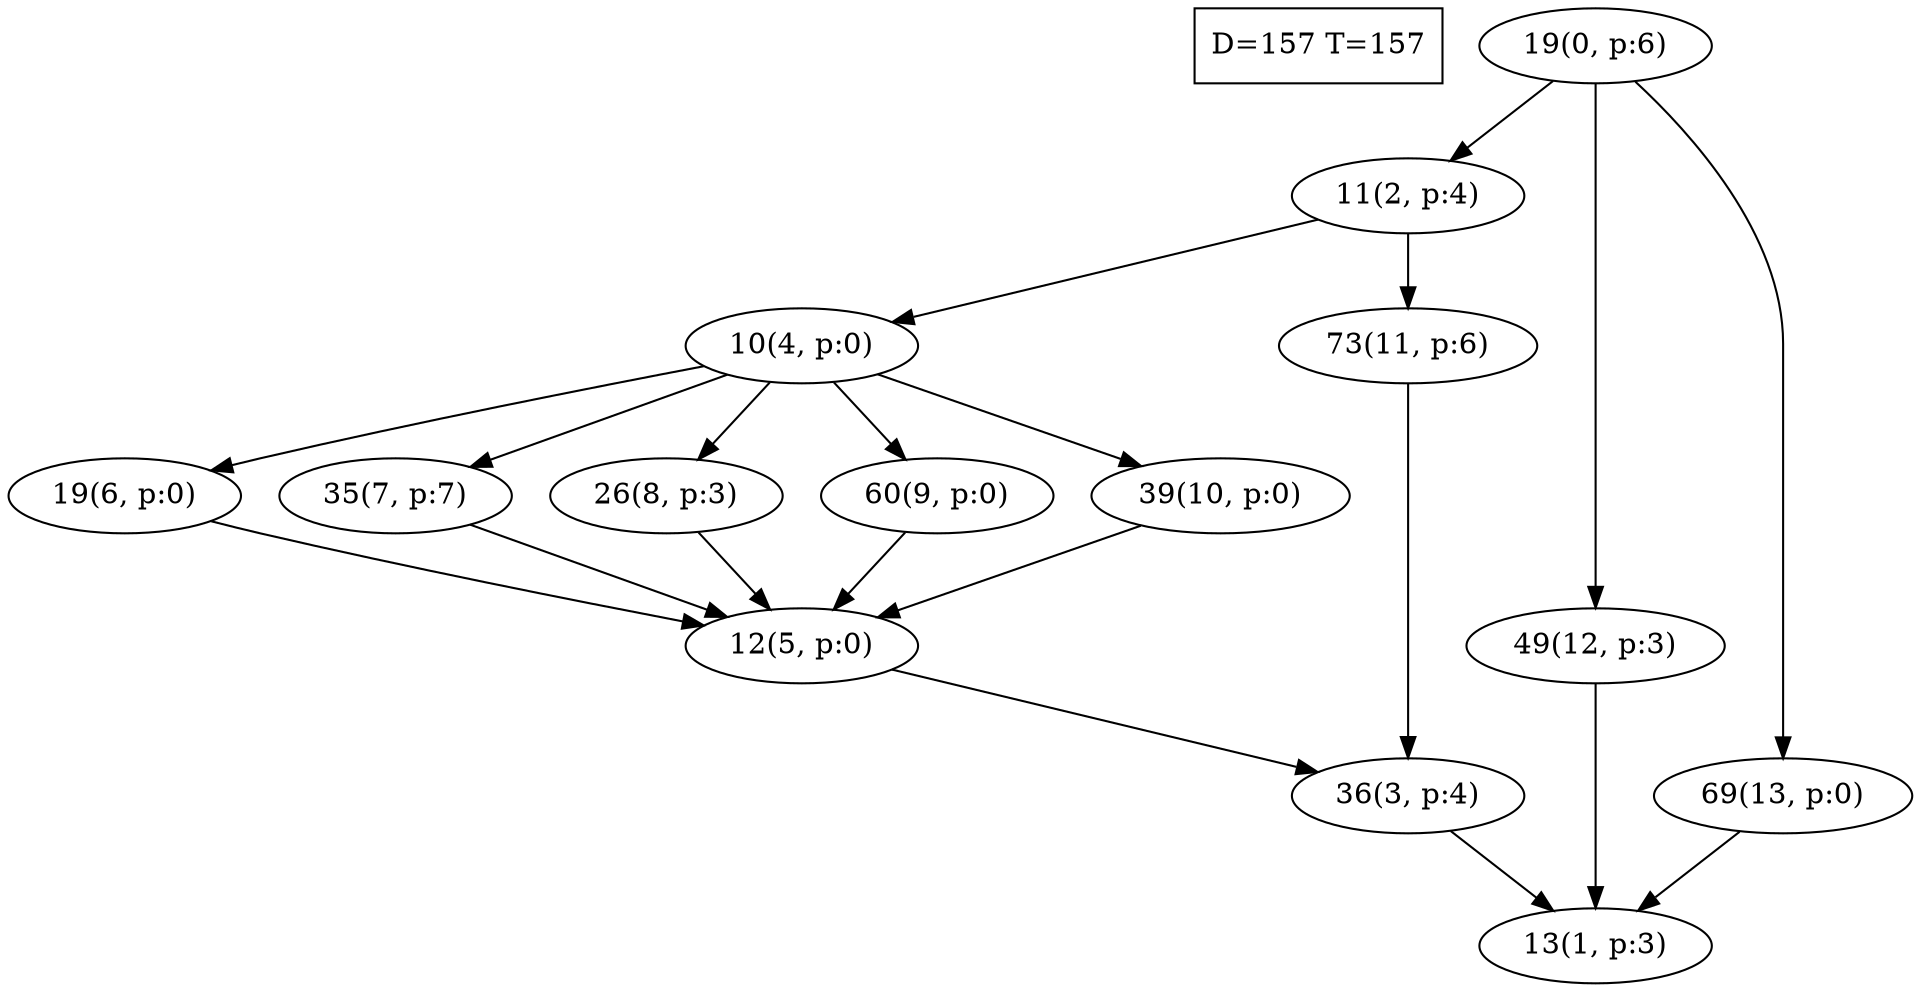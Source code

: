 digraph Task {
i [shape=box, label="D=157 T=157"]; 
0 [label="19(0, p:6)"];
1 [label="13(1, p:3)"];
2 [label="11(2, p:4)"];
3 [label="36(3, p:4)"];
4 [label="10(4, p:0)"];
5 [label="12(5, p:0)"];
6 [label="19(6, p:0)"];
7 [label="35(7, p:7)"];
8 [label="26(8, p:3)"];
9 [label="60(9, p:0)"];
10 [label="39(10, p:0)"];
11 [label="73(11, p:6)"];
12 [label="49(12, p:3)"];
13 [label="69(13, p:0)"];
0 -> 2;
0 -> 12;
0 -> 13;
2 -> 4;
2 -> 11;
3 -> 1;
4 -> 6;
4 -> 7;
4 -> 8;
4 -> 9;
4 -> 10;
5 -> 3;
6 -> 5;
7 -> 5;
8 -> 5;
9 -> 5;
10 -> 5;
11 -> 3;
12 -> 1;
13 -> 1;
}